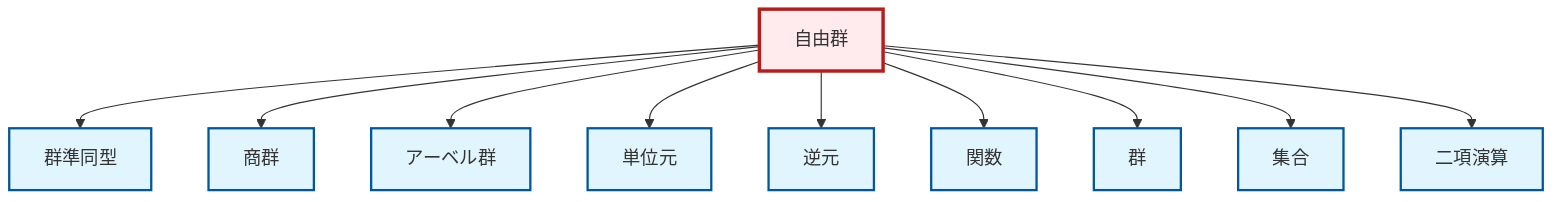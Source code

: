 graph TD
    classDef definition fill:#e1f5fe,stroke:#01579b,stroke-width:2px
    classDef theorem fill:#f3e5f5,stroke:#4a148c,stroke-width:2px
    classDef axiom fill:#fff3e0,stroke:#e65100,stroke-width:2px
    classDef example fill:#e8f5e9,stroke:#1b5e20,stroke-width:2px
    classDef current fill:#ffebee,stroke:#b71c1c,stroke-width:3px
    def-set["集合"]:::definition
    def-group["群"]:::definition
    def-inverse-element["逆元"]:::definition
    def-free-group["自由群"]:::definition
    def-quotient-group["商群"]:::definition
    def-abelian-group["アーベル群"]:::definition
    def-function["関数"]:::definition
    def-identity-element["単位元"]:::definition
    def-binary-operation["二項演算"]:::definition
    def-homomorphism["群準同型"]:::definition
    def-free-group --> def-homomorphism
    def-free-group --> def-quotient-group
    def-free-group --> def-abelian-group
    def-free-group --> def-identity-element
    def-free-group --> def-inverse-element
    def-free-group --> def-function
    def-free-group --> def-group
    def-free-group --> def-set
    def-free-group --> def-binary-operation
    class def-free-group current